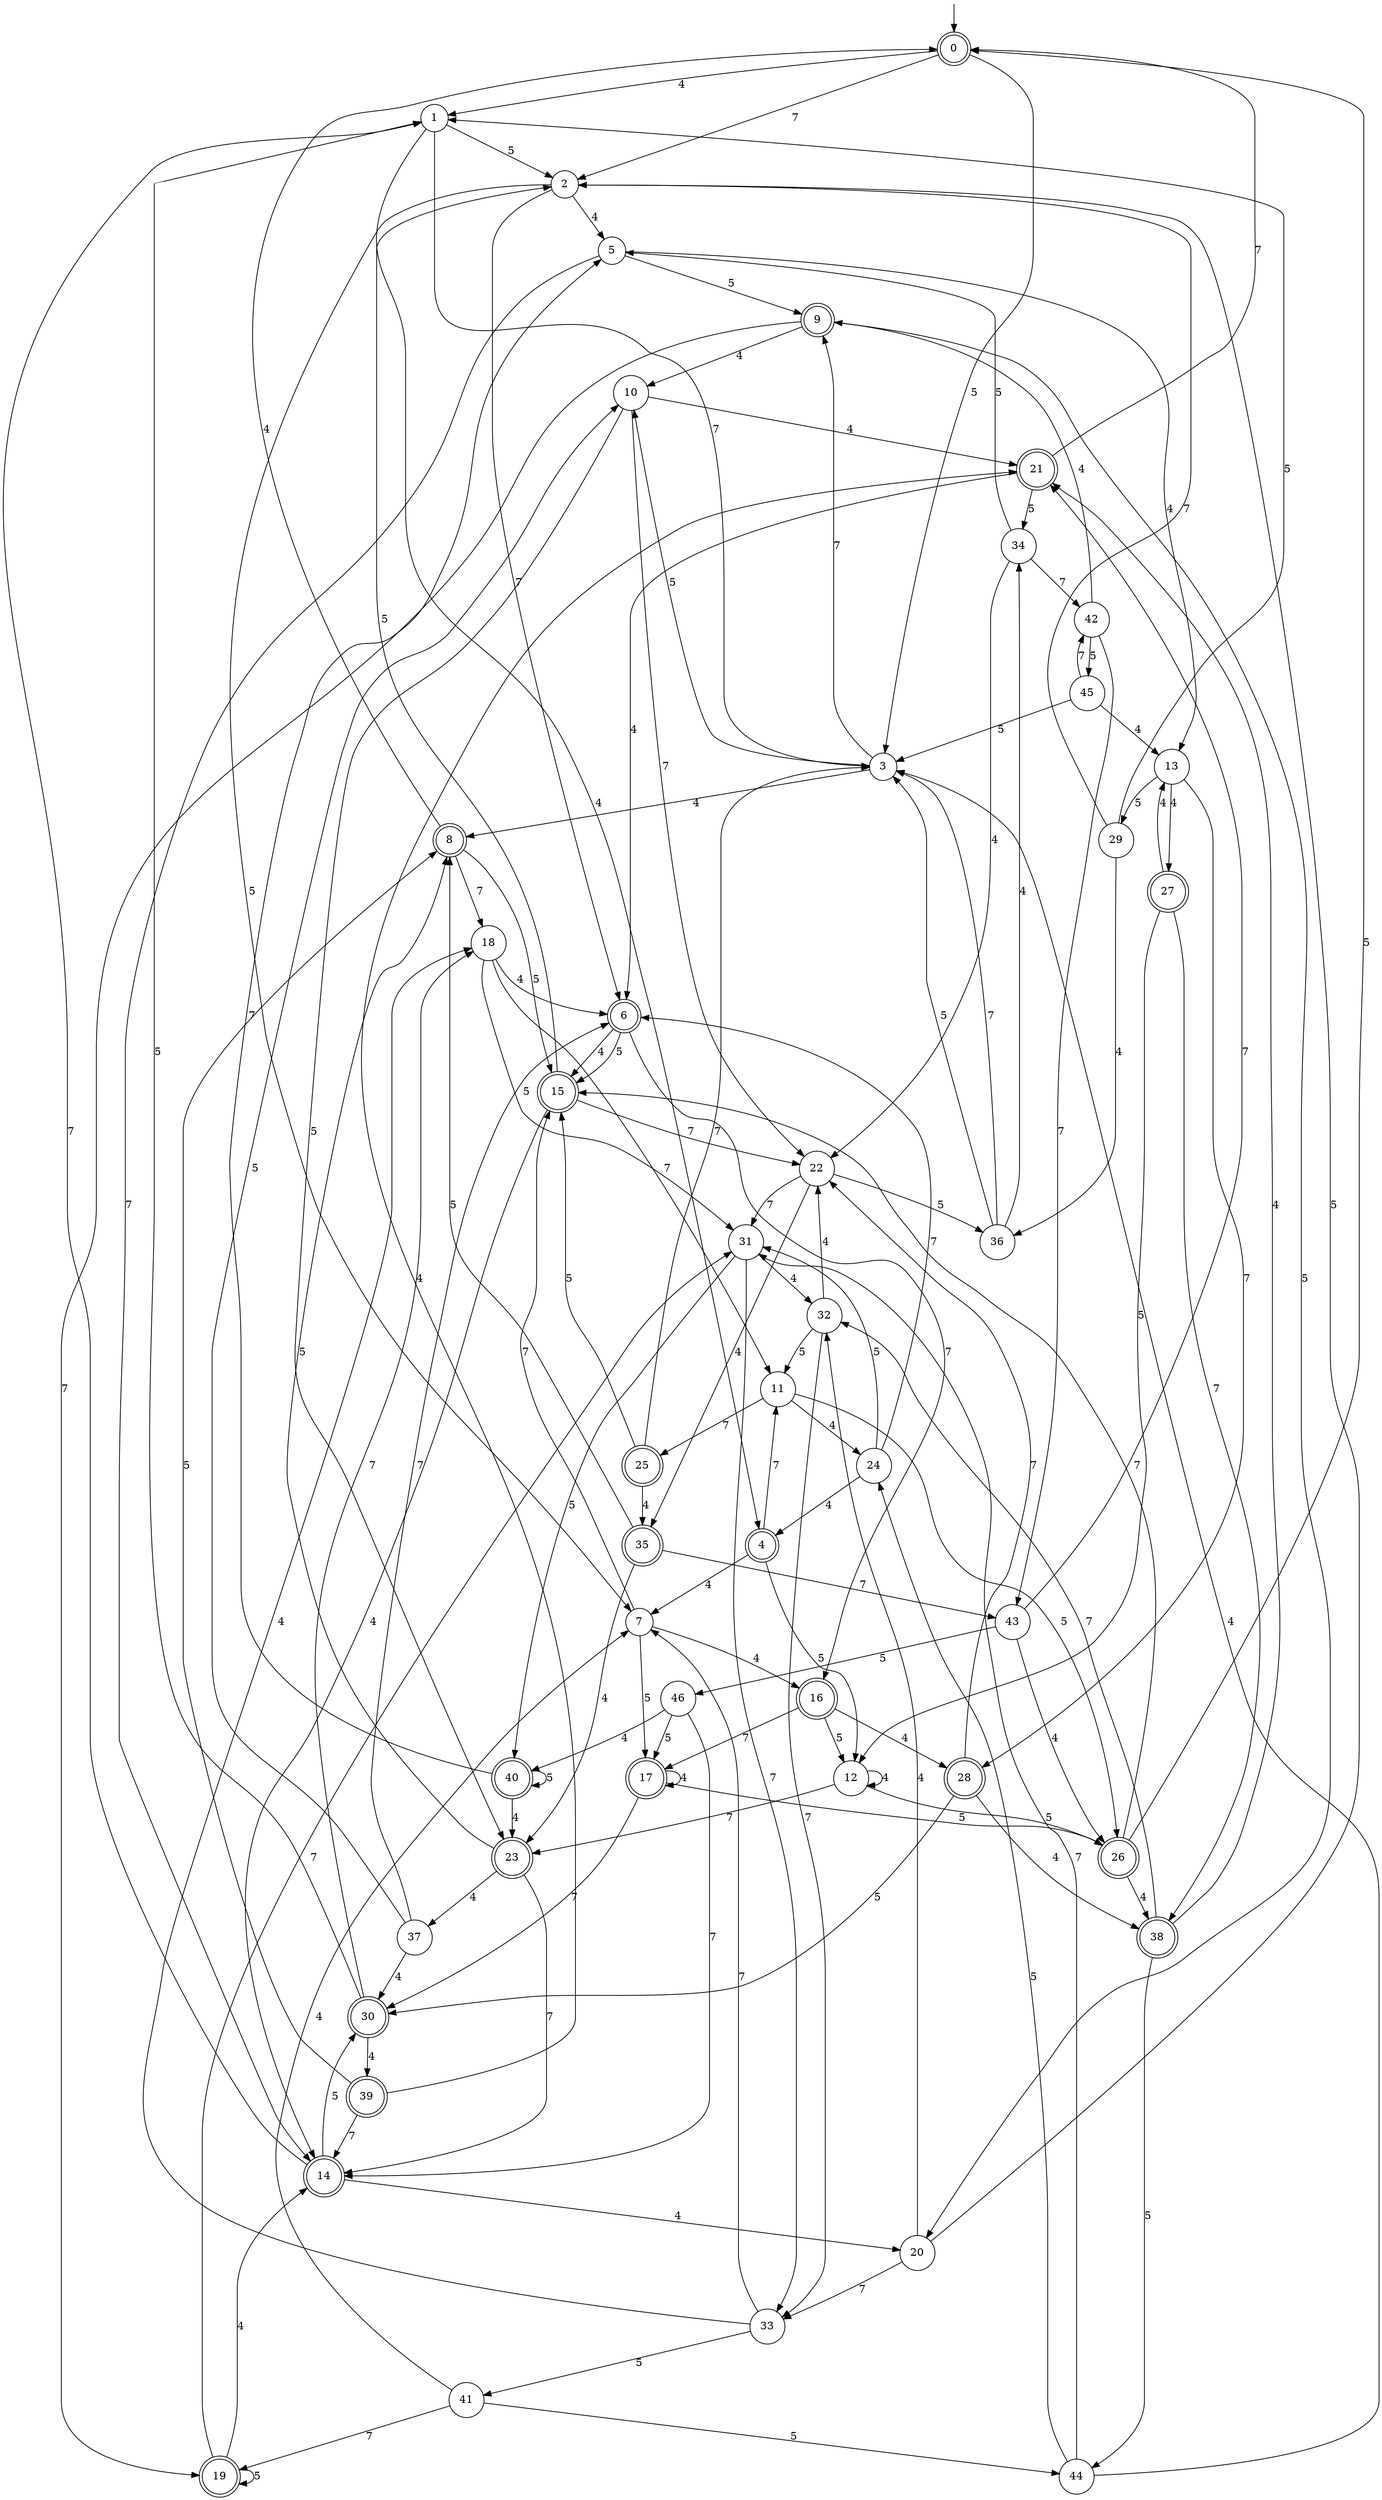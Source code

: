 digraph g {

	s0 [shape="doublecircle" label="0"];
	s1 [shape="circle" label="1"];
	s2 [shape="circle" label="2"];
	s3 [shape="circle" label="3"];
	s4 [shape="doublecircle" label="4"];
	s5 [shape="circle" label="5"];
	s6 [shape="doublecircle" label="6"];
	s7 [shape="circle" label="7"];
	s8 [shape="doublecircle" label="8"];
	s9 [shape="doublecircle" label="9"];
	s10 [shape="circle" label="10"];
	s11 [shape="circle" label="11"];
	s12 [shape="circle" label="12"];
	s13 [shape="circle" label="13"];
	s14 [shape="doublecircle" label="14"];
	s15 [shape="doublecircle" label="15"];
	s16 [shape="doublecircle" label="16"];
	s17 [shape="doublecircle" label="17"];
	s18 [shape="circle" label="18"];
	s19 [shape="doublecircle" label="19"];
	s20 [shape="circle" label="20"];
	s21 [shape="doublecircle" label="21"];
	s22 [shape="circle" label="22"];
	s23 [shape="doublecircle" label="23"];
	s24 [shape="circle" label="24"];
	s25 [shape="doublecircle" label="25"];
	s26 [shape="doublecircle" label="26"];
	s27 [shape="doublecircle" label="27"];
	s28 [shape="doublecircle" label="28"];
	s29 [shape="circle" label="29"];
	s30 [shape="doublecircle" label="30"];
	s31 [shape="circle" label="31"];
	s32 [shape="circle" label="32"];
	s33 [shape="circle" label="33"];
	s34 [shape="circle" label="34"];
	s35 [shape="doublecircle" label="35"];
	s36 [shape="circle" label="36"];
	s37 [shape="circle" label="37"];
	s38 [shape="doublecircle" label="38"];
	s39 [shape="doublecircle" label="39"];
	s40 [shape="doublecircle" label="40"];
	s41 [shape="circle" label="41"];
	s42 [shape="circle" label="42"];
	s43 [shape="circle" label="43"];
	s44 [shape="circle" label="44"];
	s45 [shape="circle" label="45"];
	s46 [shape="circle" label="46"];
	s0 -> s1 [label="4"];
	s0 -> s2 [label="7"];
	s0 -> s3 [label="5"];
	s1 -> s4 [label="4"];
	s1 -> s3 [label="7"];
	s1 -> s2 [label="5"];
	s2 -> s5 [label="4"];
	s2 -> s6 [label="7"];
	s2 -> s7 [label="5"];
	s3 -> s8 [label="4"];
	s3 -> s9 [label="7"];
	s3 -> s10 [label="5"];
	s4 -> s7 [label="4"];
	s4 -> s11 [label="7"];
	s4 -> s12 [label="5"];
	s5 -> s13 [label="4"];
	s5 -> s14 [label="7"];
	s5 -> s9 [label="5"];
	s6 -> s15 [label="4"];
	s6 -> s16 [label="7"];
	s6 -> s15 [label="5"];
	s7 -> s16 [label="4"];
	s7 -> s15 [label="7"];
	s7 -> s17 [label="5"];
	s8 -> s0 [label="4"];
	s8 -> s18 [label="7"];
	s8 -> s15 [label="5"];
	s9 -> s10 [label="4"];
	s9 -> s19 [label="7"];
	s9 -> s20 [label="5"];
	s10 -> s21 [label="4"];
	s10 -> s22 [label="7"];
	s10 -> s23 [label="5"];
	s11 -> s24 [label="4"];
	s11 -> s25 [label="7"];
	s11 -> s26 [label="5"];
	s12 -> s12 [label="4"];
	s12 -> s23 [label="7"];
	s12 -> s26 [label="5"];
	s13 -> s27 [label="4"];
	s13 -> s28 [label="7"];
	s13 -> s29 [label="5"];
	s14 -> s20 [label="4"];
	s14 -> s1 [label="7"];
	s14 -> s30 [label="5"];
	s15 -> s14 [label="4"];
	s15 -> s22 [label="7"];
	s15 -> s2 [label="5"];
	s16 -> s28 [label="4"];
	s16 -> s17 [label="7"];
	s16 -> s12 [label="5"];
	s17 -> s17 [label="4"];
	s17 -> s30 [label="7"];
	s17 -> s26 [label="5"];
	s18 -> s6 [label="4"];
	s18 -> s11 [label="7"];
	s18 -> s31 [label="5"];
	s19 -> s14 [label="4"];
	s19 -> s31 [label="7"];
	s19 -> s19 [label="5"];
	s20 -> s32 [label="4"];
	s20 -> s33 [label="7"];
	s20 -> s2 [label="5"];
	s21 -> s6 [label="4"];
	s21 -> s0 [label="7"];
	s21 -> s34 [label="5"];
	s22 -> s35 [label="4"];
	s22 -> s31 [label="7"];
	s22 -> s36 [label="5"];
	s23 -> s37 [label="4"];
	s23 -> s14 [label="7"];
	s23 -> s8 [label="5"];
	s24 -> s4 [label="4"];
	s24 -> s6 [label="7"];
	s24 -> s31 [label="5"];
	s25 -> s35 [label="4"];
	s25 -> s3 [label="7"];
	s25 -> s15 [label="5"];
	s26 -> s38 [label="4"];
	s26 -> s15 [label="7"];
	s26 -> s0 [label="5"];
	s27 -> s13 [label="4"];
	s27 -> s38 [label="7"];
	s27 -> s12 [label="5"];
	s28 -> s38 [label="4"];
	s28 -> s22 [label="7"];
	s28 -> s30 [label="5"];
	s29 -> s36 [label="4"];
	s29 -> s2 [label="7"];
	s29 -> s1 [label="5"];
	s30 -> s39 [label="4"];
	s30 -> s18 [label="7"];
	s30 -> s1 [label="5"];
	s31 -> s32 [label="4"];
	s31 -> s33 [label="7"];
	s31 -> s40 [label="5"];
	s32 -> s22 [label="4"];
	s32 -> s33 [label="7"];
	s32 -> s11 [label="5"];
	s33 -> s18 [label="4"];
	s33 -> s7 [label="7"];
	s33 -> s41 [label="5"];
	s34 -> s22 [label="4"];
	s34 -> s42 [label="7"];
	s34 -> s5 [label="5"];
	s35 -> s23 [label="4"];
	s35 -> s43 [label="7"];
	s35 -> s8 [label="5"];
	s36 -> s34 [label="4"];
	s36 -> s3 [label="7"];
	s36 -> s3 [label="5"];
	s37 -> s30 [label="4"];
	s37 -> s6 [label="7"];
	s37 -> s10 [label="5"];
	s38 -> s21 [label="4"];
	s38 -> s32 [label="7"];
	s38 -> s44 [label="5"];
	s39 -> s21 [label="4"];
	s39 -> s14 [label="7"];
	s39 -> s8 [label="5"];
	s40 -> s23 [label="4"];
	s40 -> s5 [label="7"];
	s40 -> s40 [label="5"];
	s41 -> s7 [label="4"];
	s41 -> s19 [label="7"];
	s41 -> s44 [label="5"];
	s42 -> s9 [label="4"];
	s42 -> s43 [label="7"];
	s42 -> s45 [label="5"];
	s43 -> s26 [label="4"];
	s43 -> s21 [label="7"];
	s43 -> s46 [label="5"];
	s44 -> s3 [label="4"];
	s44 -> s31 [label="7"];
	s44 -> s24 [label="5"];
	s45 -> s13 [label="4"];
	s45 -> s42 [label="7"];
	s45 -> s3 [label="5"];
	s46 -> s40 [label="4"];
	s46 -> s14 [label="7"];
	s46 -> s17 [label="5"];

__start0 [label="" shape="none" width="0" height="0"];
__start0 -> s0;

}
